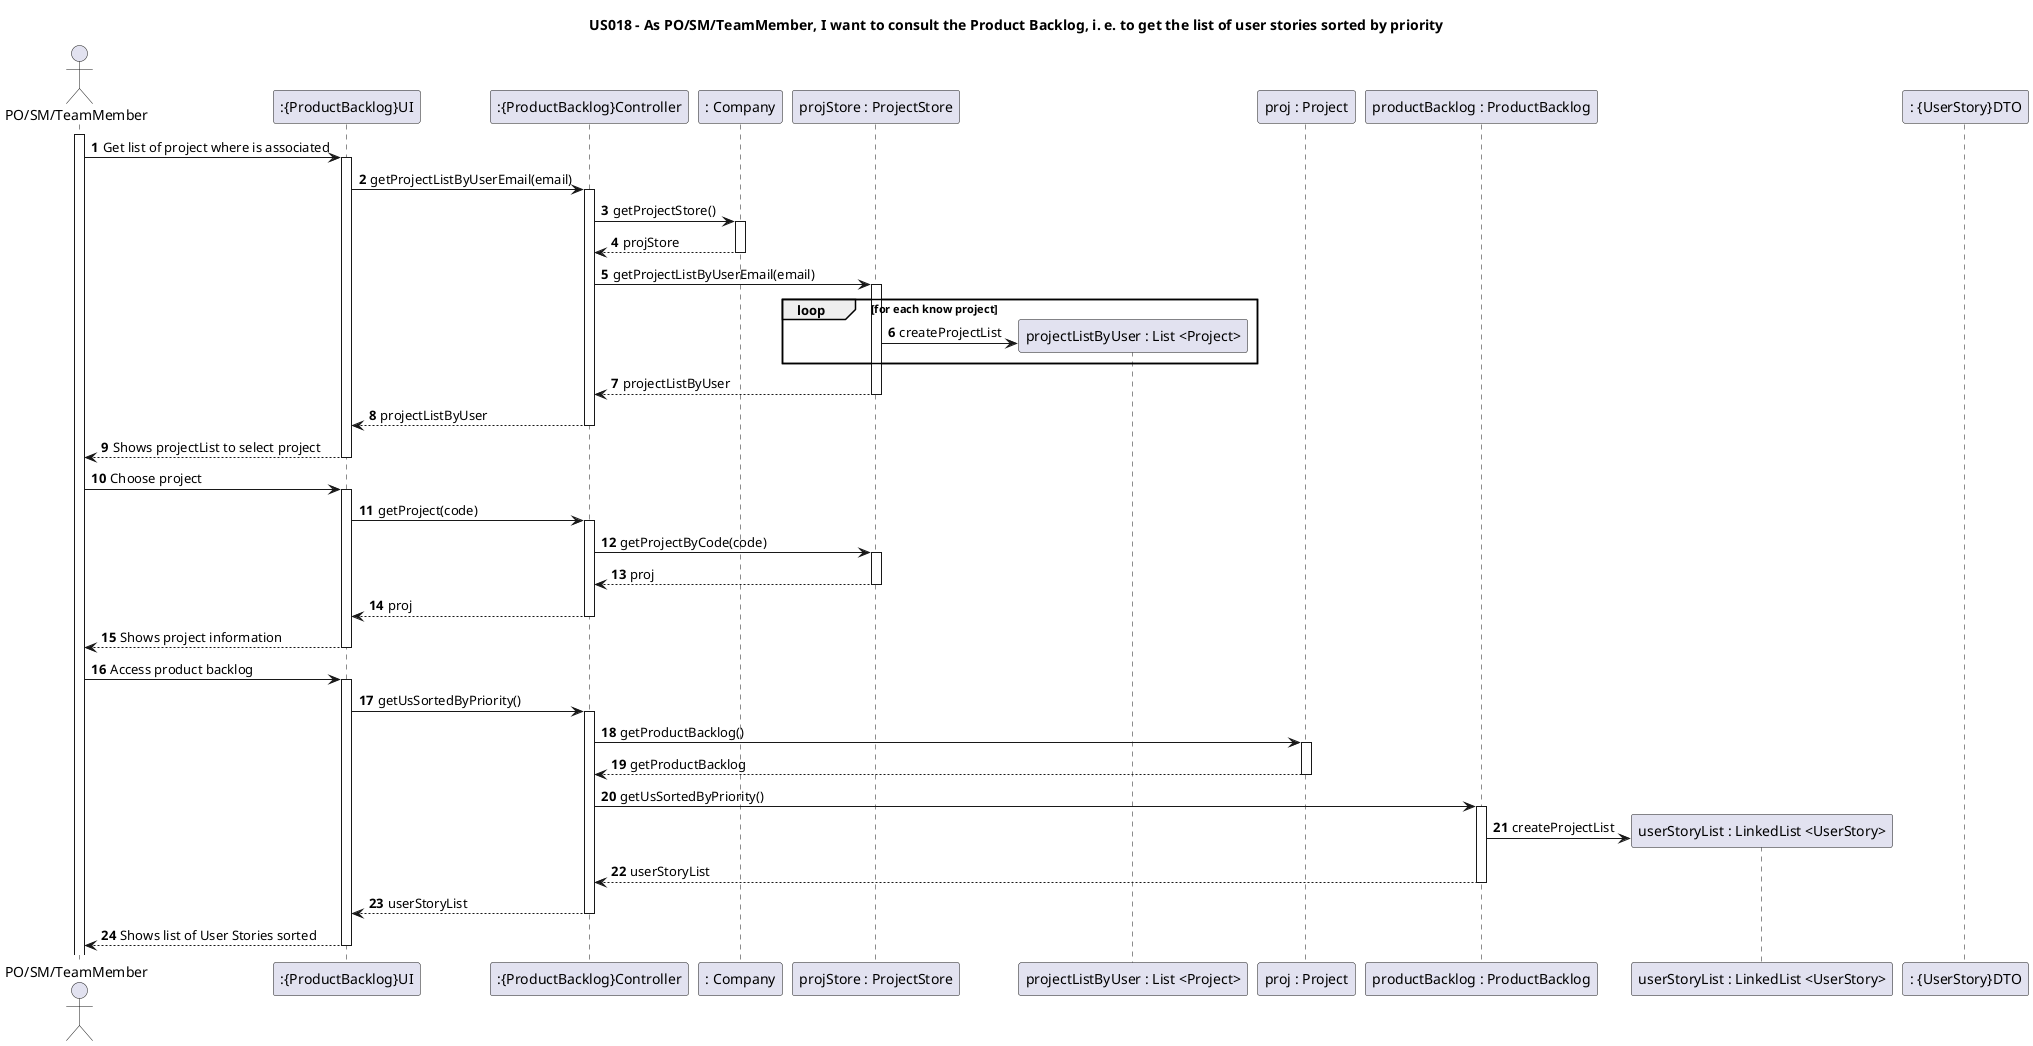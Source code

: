 @startuml
'https://plantuml.com/sequence-diagram

title US018 - As PO/SM/TeamMember, I want to consult the Product Backlog, i. e. to get the list of user stories sorted by priority

autoactivate on
autonumber

actor "PO/SM/TeamMember" as User
participant ":{ProductBacklog}UI" as System
participant ":{ProductBacklog}Controller" as Ctrl
participant ": Company" as C1
participant "projStore : ProjectStore" as C2
participant "projectListByUser : List <Project>" as C2.1
participant "proj : Project" as C3
participant "productBacklog : ProductBacklog" as C4
participant "userStoryList : LinkedList <UserStory>" as C4.1
participant ": {UserStory}DTO" as DTO

activate User

User -> System: Get list of project where is associated
System -> Ctrl: getProjectListByUserEmail(email)
Ctrl -> C1: getProjectStore()
C1 --> Ctrl: projStore
Ctrl -> C2: getProjectListByUserEmail(email)
 loop for each know project
C2 -> C2.1 ** : createProjectList
end


C2 --> Ctrl: projectListByUser
Ctrl --> System: projectListByUser
System --> User : Shows projectList to select project

User -> System: Choose project
System -> Ctrl: getProject(code)
Ctrl -> C2 : getProjectByCode(code)
C2 --> Ctrl : proj
Ctrl --> System : proj
System --> User :Shows project information

User -> System: Access product backlog
System -> Ctrl: getUsSortedByPriority()
Ctrl-> C3 : getProductBacklog()
C3 --> Ctrl : getProductBacklog
Ctrl -> C4 : getUsSortedByPriority()
C4 -> C4.1 ** : createProjectList
C4-->Ctrl : userStoryList
Ctrl --> System : userStoryList
System --> User : Shows list of User Stories sorted

@enduml